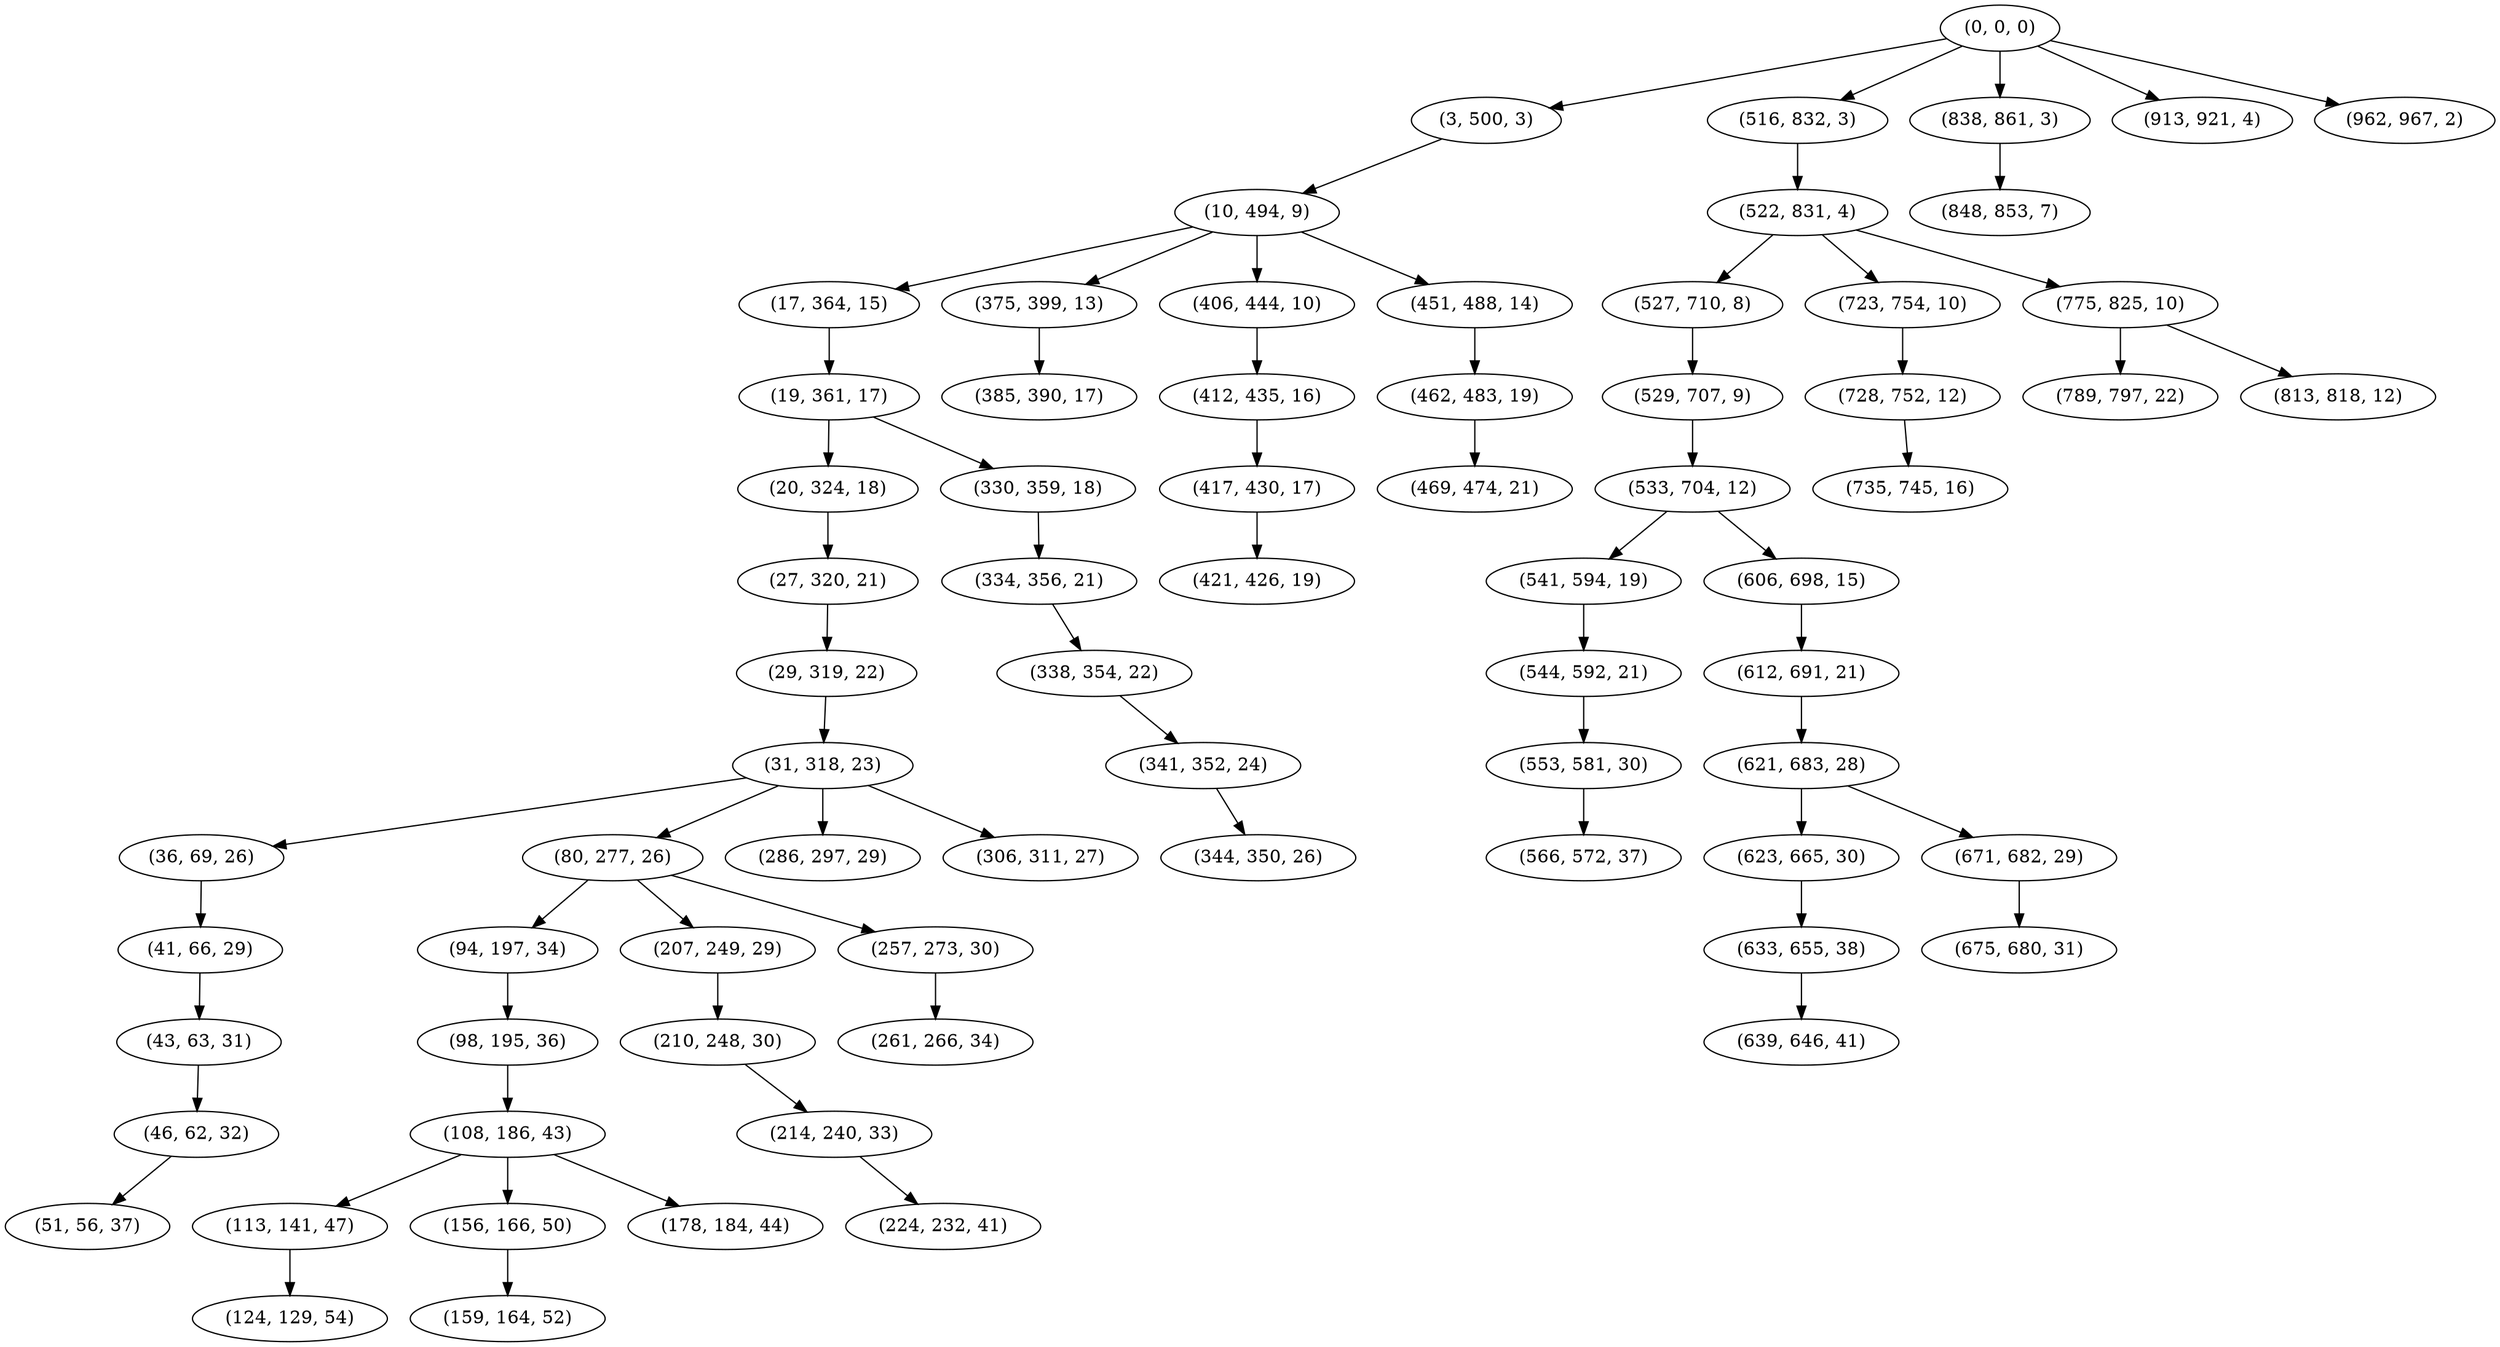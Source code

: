 digraph tree {
    "(0, 0, 0)";
    "(3, 500, 3)";
    "(10, 494, 9)";
    "(17, 364, 15)";
    "(19, 361, 17)";
    "(20, 324, 18)";
    "(27, 320, 21)";
    "(29, 319, 22)";
    "(31, 318, 23)";
    "(36, 69, 26)";
    "(41, 66, 29)";
    "(43, 63, 31)";
    "(46, 62, 32)";
    "(51, 56, 37)";
    "(80, 277, 26)";
    "(94, 197, 34)";
    "(98, 195, 36)";
    "(108, 186, 43)";
    "(113, 141, 47)";
    "(124, 129, 54)";
    "(156, 166, 50)";
    "(159, 164, 52)";
    "(178, 184, 44)";
    "(207, 249, 29)";
    "(210, 248, 30)";
    "(214, 240, 33)";
    "(224, 232, 41)";
    "(257, 273, 30)";
    "(261, 266, 34)";
    "(286, 297, 29)";
    "(306, 311, 27)";
    "(330, 359, 18)";
    "(334, 356, 21)";
    "(338, 354, 22)";
    "(341, 352, 24)";
    "(344, 350, 26)";
    "(375, 399, 13)";
    "(385, 390, 17)";
    "(406, 444, 10)";
    "(412, 435, 16)";
    "(417, 430, 17)";
    "(421, 426, 19)";
    "(451, 488, 14)";
    "(462, 483, 19)";
    "(469, 474, 21)";
    "(516, 832, 3)";
    "(522, 831, 4)";
    "(527, 710, 8)";
    "(529, 707, 9)";
    "(533, 704, 12)";
    "(541, 594, 19)";
    "(544, 592, 21)";
    "(553, 581, 30)";
    "(566, 572, 37)";
    "(606, 698, 15)";
    "(612, 691, 21)";
    "(621, 683, 28)";
    "(623, 665, 30)";
    "(633, 655, 38)";
    "(639, 646, 41)";
    "(671, 682, 29)";
    "(675, 680, 31)";
    "(723, 754, 10)";
    "(728, 752, 12)";
    "(735, 745, 16)";
    "(775, 825, 10)";
    "(789, 797, 22)";
    "(813, 818, 12)";
    "(838, 861, 3)";
    "(848, 853, 7)";
    "(913, 921, 4)";
    "(962, 967, 2)";
    "(0, 0, 0)" -> "(3, 500, 3)";
    "(0, 0, 0)" -> "(516, 832, 3)";
    "(0, 0, 0)" -> "(838, 861, 3)";
    "(0, 0, 0)" -> "(913, 921, 4)";
    "(0, 0, 0)" -> "(962, 967, 2)";
    "(3, 500, 3)" -> "(10, 494, 9)";
    "(10, 494, 9)" -> "(17, 364, 15)";
    "(10, 494, 9)" -> "(375, 399, 13)";
    "(10, 494, 9)" -> "(406, 444, 10)";
    "(10, 494, 9)" -> "(451, 488, 14)";
    "(17, 364, 15)" -> "(19, 361, 17)";
    "(19, 361, 17)" -> "(20, 324, 18)";
    "(19, 361, 17)" -> "(330, 359, 18)";
    "(20, 324, 18)" -> "(27, 320, 21)";
    "(27, 320, 21)" -> "(29, 319, 22)";
    "(29, 319, 22)" -> "(31, 318, 23)";
    "(31, 318, 23)" -> "(36, 69, 26)";
    "(31, 318, 23)" -> "(80, 277, 26)";
    "(31, 318, 23)" -> "(286, 297, 29)";
    "(31, 318, 23)" -> "(306, 311, 27)";
    "(36, 69, 26)" -> "(41, 66, 29)";
    "(41, 66, 29)" -> "(43, 63, 31)";
    "(43, 63, 31)" -> "(46, 62, 32)";
    "(46, 62, 32)" -> "(51, 56, 37)";
    "(80, 277, 26)" -> "(94, 197, 34)";
    "(80, 277, 26)" -> "(207, 249, 29)";
    "(80, 277, 26)" -> "(257, 273, 30)";
    "(94, 197, 34)" -> "(98, 195, 36)";
    "(98, 195, 36)" -> "(108, 186, 43)";
    "(108, 186, 43)" -> "(113, 141, 47)";
    "(108, 186, 43)" -> "(156, 166, 50)";
    "(108, 186, 43)" -> "(178, 184, 44)";
    "(113, 141, 47)" -> "(124, 129, 54)";
    "(156, 166, 50)" -> "(159, 164, 52)";
    "(207, 249, 29)" -> "(210, 248, 30)";
    "(210, 248, 30)" -> "(214, 240, 33)";
    "(214, 240, 33)" -> "(224, 232, 41)";
    "(257, 273, 30)" -> "(261, 266, 34)";
    "(330, 359, 18)" -> "(334, 356, 21)";
    "(334, 356, 21)" -> "(338, 354, 22)";
    "(338, 354, 22)" -> "(341, 352, 24)";
    "(341, 352, 24)" -> "(344, 350, 26)";
    "(375, 399, 13)" -> "(385, 390, 17)";
    "(406, 444, 10)" -> "(412, 435, 16)";
    "(412, 435, 16)" -> "(417, 430, 17)";
    "(417, 430, 17)" -> "(421, 426, 19)";
    "(451, 488, 14)" -> "(462, 483, 19)";
    "(462, 483, 19)" -> "(469, 474, 21)";
    "(516, 832, 3)" -> "(522, 831, 4)";
    "(522, 831, 4)" -> "(527, 710, 8)";
    "(522, 831, 4)" -> "(723, 754, 10)";
    "(522, 831, 4)" -> "(775, 825, 10)";
    "(527, 710, 8)" -> "(529, 707, 9)";
    "(529, 707, 9)" -> "(533, 704, 12)";
    "(533, 704, 12)" -> "(541, 594, 19)";
    "(533, 704, 12)" -> "(606, 698, 15)";
    "(541, 594, 19)" -> "(544, 592, 21)";
    "(544, 592, 21)" -> "(553, 581, 30)";
    "(553, 581, 30)" -> "(566, 572, 37)";
    "(606, 698, 15)" -> "(612, 691, 21)";
    "(612, 691, 21)" -> "(621, 683, 28)";
    "(621, 683, 28)" -> "(623, 665, 30)";
    "(621, 683, 28)" -> "(671, 682, 29)";
    "(623, 665, 30)" -> "(633, 655, 38)";
    "(633, 655, 38)" -> "(639, 646, 41)";
    "(671, 682, 29)" -> "(675, 680, 31)";
    "(723, 754, 10)" -> "(728, 752, 12)";
    "(728, 752, 12)" -> "(735, 745, 16)";
    "(775, 825, 10)" -> "(789, 797, 22)";
    "(775, 825, 10)" -> "(813, 818, 12)";
    "(838, 861, 3)" -> "(848, 853, 7)";
}
